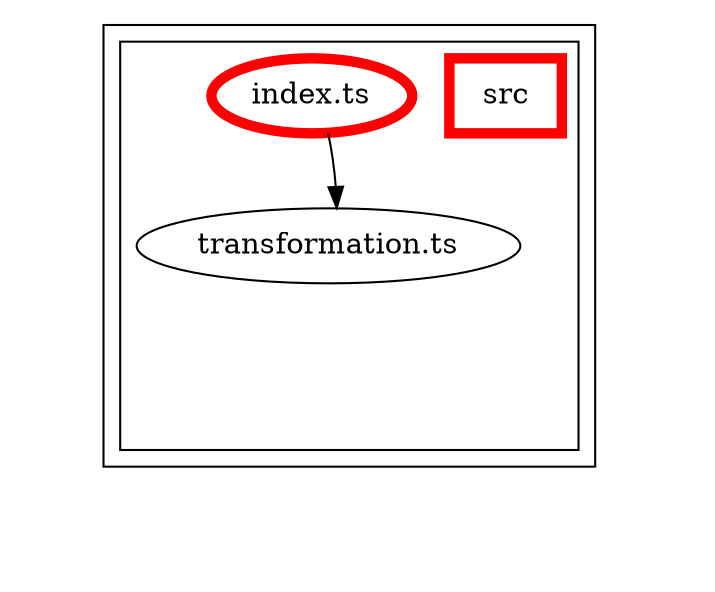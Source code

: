 digraph "dependency-graph-[object Object]" {
  compound = true;
  "dependency-graph-[object Object]" [
    style = "invis";
  ];
  "src/transformation.ts";
  subgraph "cluster_src" {
    color = "#000000";
    label = "";
    "name_src" [
      penwidth = 5;
      shape = "rectangle";
      color = "#ff0000";
      label = "src";
    ];
    "exit_src" [
      style = "invis";
    ];
    subgraph "cluster_src" {
      color = "#000000";
      label = "";
      "name_src" [
        penwidth = 5;
        shape = "rectangle";
        color = "#ff0000";
        label = "src";
      ];
      "exit_src" [
        style = "invis";
      ];
      "src/index.ts" [
        label = "index.ts";
        color = "#ff0000";
        penwidth = 5;
      ];
      "src/transformation.ts" [
        label = "transformation.ts";
      ];
      "src/index.ts" -> "exit_src" [
        style = "invis";
      ];
      "src/transformation.ts" -> "exit_src" [
        style = "invis";
      ];
    }
    "exit_src" -> "exit_src" [
      style = "invis";
    ];
    "exit_src" -> "exit_src" [
      style = "invis";
    ];
  }
  "exit_src" -> "dependency-graph-[object Object]" [
    style = "invis";
  ];
  "src/index.ts" -> "src/transformation.ts" [
    style = "invis";
  ];
  "src/index.ts" -> "src/transformation.ts" [
    style = "solid";
    ltail = "cluster_src/index.ts";
    lhead = "cluster_src/transformation.ts";
    color = "black";
  ];
}